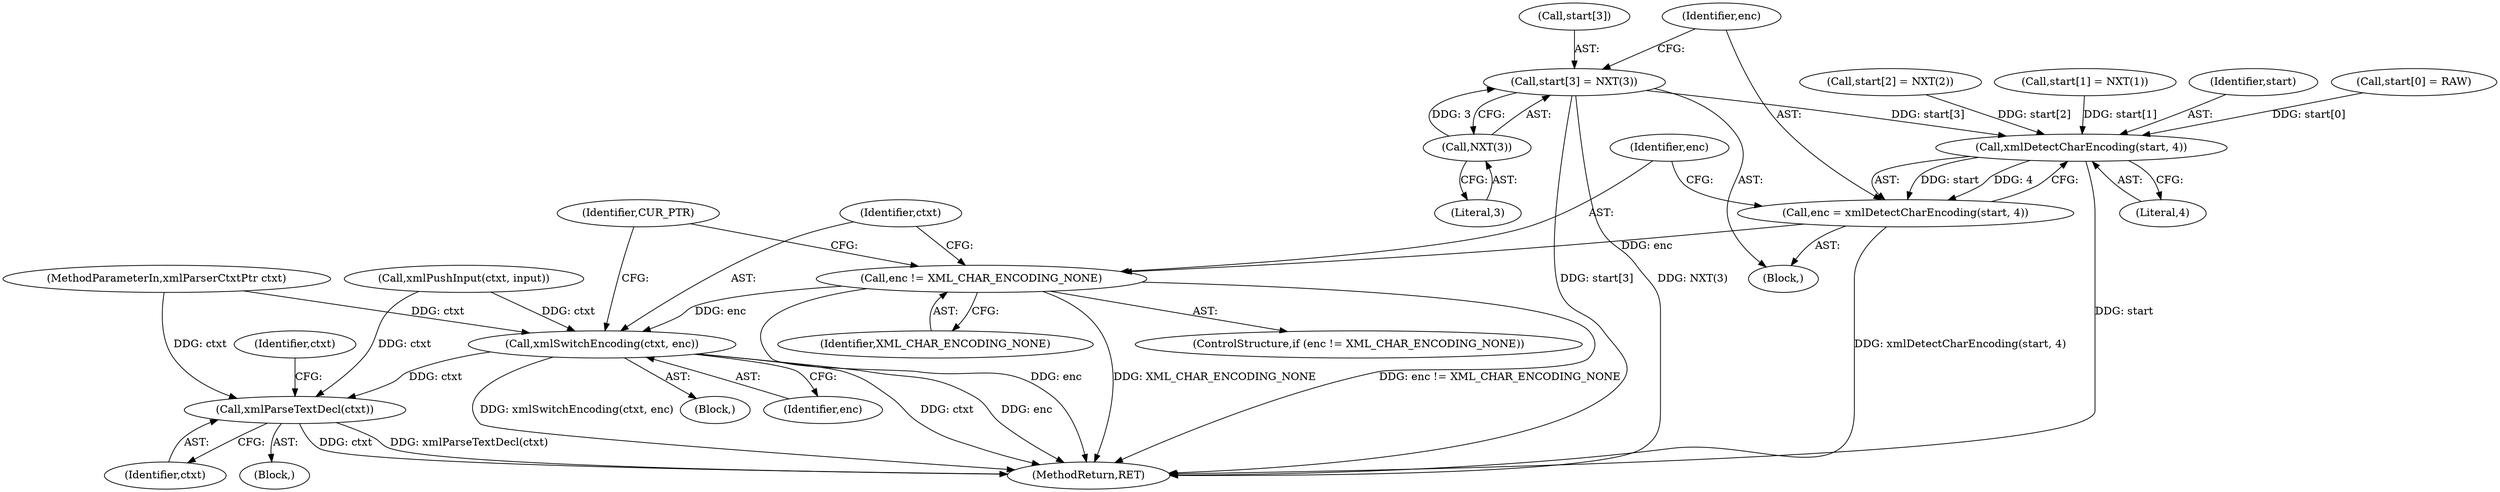 digraph "0_libxml2_899a5d9f0ed13b8e32449a08a361e0de127dd961@array" {
"1000385" [label="(Call,start[3] = NXT(3))"];
"1000389" [label="(Call,NXT(3))"];
"1000393" [label="(Call,xmlDetectCharEncoding(start, 4))"];
"1000391" [label="(Call,enc = xmlDetectCharEncoding(start, 4))"];
"1000397" [label="(Call,enc != XML_CHAR_ENCODING_NONE)"];
"1000401" [label="(Call,xmlSwitchEncoding(ctxt, enc))"];
"1000417" [label="(Call,xmlParseTextDecl(ctxt))"];
"1000421" [label="(Identifier,ctxt)"];
"1000389" [label="(Call,NXT(3))"];
"1000379" [label="(Call,start[2] = NXT(2))"];
"1000386" [label="(Call,start[3])"];
"1000418" [label="(Identifier,ctxt)"];
"1000417" [label="(Call,xmlParseTextDecl(ctxt))"];
"1000398" [label="(Identifier,enc)"];
"1000393" [label="(Call,xmlDetectCharEncoding(start, 4))"];
"1000334" [label="(Call,xmlPushInput(ctxt, input))"];
"1000400" [label="(Block,)"];
"1000416" [label="(Block,)"];
"1000385" [label="(Call,start[3] = NXT(3))"];
"1000391" [label="(Call,enc = xmlDetectCharEncoding(start, 4))"];
"1000399" [label="(Identifier,XML_CHAR_ENCODING_NONE)"];
"1000424" [label="(MethodReturn,RET)"];
"1000403" [label="(Identifier,enc)"];
"1000395" [label="(Literal,4)"];
"1000373" [label="(Call,start[1] = NXT(1))"];
"1000401" [label="(Call,xmlSwitchEncoding(ctxt, enc))"];
"1000394" [label="(Identifier,start)"];
"1000396" [label="(ControlStructure,if (enc != XML_CHAR_ENCODING_NONE))"];
"1000402" [label="(Identifier,ctxt)"];
"1000390" [label="(Literal,3)"];
"1000367" [label="(Block,)"];
"1000397" [label="(Call,enc != XML_CHAR_ENCODING_NONE)"];
"1000107" [label="(MethodParameterIn,xmlParserCtxtPtr ctxt)"];
"1000407" [label="(Identifier,CUR_PTR)"];
"1000368" [label="(Call,start[0] = RAW)"];
"1000392" [label="(Identifier,enc)"];
"1000385" -> "1000367"  [label="AST: "];
"1000385" -> "1000389"  [label="CFG: "];
"1000386" -> "1000385"  [label="AST: "];
"1000389" -> "1000385"  [label="AST: "];
"1000392" -> "1000385"  [label="CFG: "];
"1000385" -> "1000424"  [label="DDG: NXT(3)"];
"1000385" -> "1000424"  [label="DDG: start[3]"];
"1000389" -> "1000385"  [label="DDG: 3"];
"1000385" -> "1000393"  [label="DDG: start[3]"];
"1000389" -> "1000390"  [label="CFG: "];
"1000390" -> "1000389"  [label="AST: "];
"1000393" -> "1000391"  [label="AST: "];
"1000393" -> "1000395"  [label="CFG: "];
"1000394" -> "1000393"  [label="AST: "];
"1000395" -> "1000393"  [label="AST: "];
"1000391" -> "1000393"  [label="CFG: "];
"1000393" -> "1000424"  [label="DDG: start"];
"1000393" -> "1000391"  [label="DDG: start"];
"1000393" -> "1000391"  [label="DDG: 4"];
"1000368" -> "1000393"  [label="DDG: start[0]"];
"1000379" -> "1000393"  [label="DDG: start[2]"];
"1000373" -> "1000393"  [label="DDG: start[1]"];
"1000391" -> "1000367"  [label="AST: "];
"1000392" -> "1000391"  [label="AST: "];
"1000398" -> "1000391"  [label="CFG: "];
"1000391" -> "1000424"  [label="DDG: xmlDetectCharEncoding(start, 4)"];
"1000391" -> "1000397"  [label="DDG: enc"];
"1000397" -> "1000396"  [label="AST: "];
"1000397" -> "1000399"  [label="CFG: "];
"1000398" -> "1000397"  [label="AST: "];
"1000399" -> "1000397"  [label="AST: "];
"1000402" -> "1000397"  [label="CFG: "];
"1000407" -> "1000397"  [label="CFG: "];
"1000397" -> "1000424"  [label="DDG: enc != XML_CHAR_ENCODING_NONE"];
"1000397" -> "1000424"  [label="DDG: enc"];
"1000397" -> "1000424"  [label="DDG: XML_CHAR_ENCODING_NONE"];
"1000397" -> "1000401"  [label="DDG: enc"];
"1000401" -> "1000400"  [label="AST: "];
"1000401" -> "1000403"  [label="CFG: "];
"1000402" -> "1000401"  [label="AST: "];
"1000403" -> "1000401"  [label="AST: "];
"1000407" -> "1000401"  [label="CFG: "];
"1000401" -> "1000424"  [label="DDG: xmlSwitchEncoding(ctxt, enc)"];
"1000401" -> "1000424"  [label="DDG: ctxt"];
"1000401" -> "1000424"  [label="DDG: enc"];
"1000334" -> "1000401"  [label="DDG: ctxt"];
"1000107" -> "1000401"  [label="DDG: ctxt"];
"1000401" -> "1000417"  [label="DDG: ctxt"];
"1000417" -> "1000416"  [label="AST: "];
"1000417" -> "1000418"  [label="CFG: "];
"1000418" -> "1000417"  [label="AST: "];
"1000421" -> "1000417"  [label="CFG: "];
"1000417" -> "1000424"  [label="DDG: ctxt"];
"1000417" -> "1000424"  [label="DDG: xmlParseTextDecl(ctxt)"];
"1000334" -> "1000417"  [label="DDG: ctxt"];
"1000107" -> "1000417"  [label="DDG: ctxt"];
}
